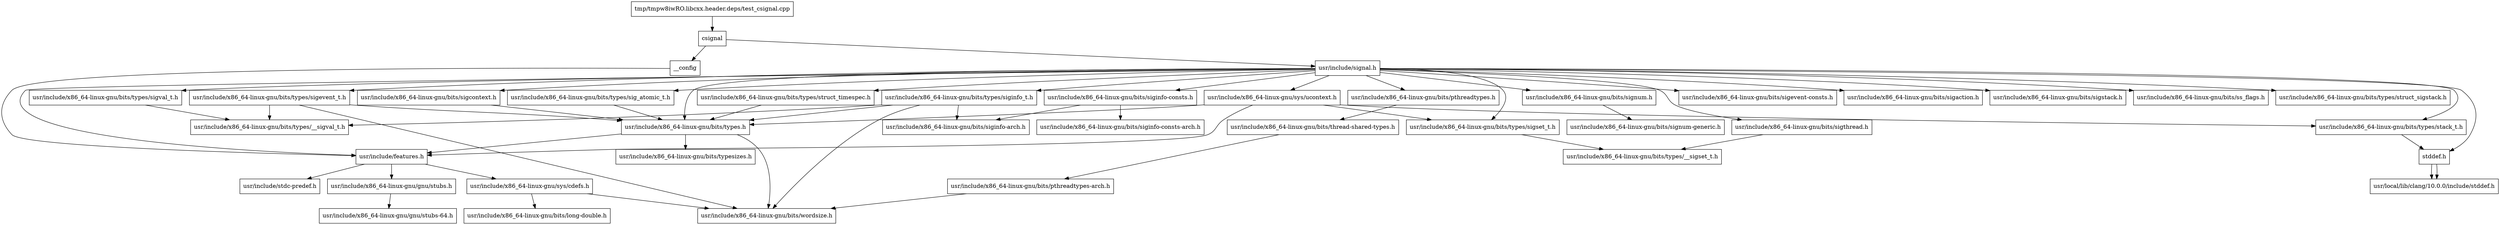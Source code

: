 digraph "dependencies" {
  header_1 [ shape="box", label="csignal"];
  header_0 [ shape="box", label="tmp/tmpw8iwRO.libcxx.header.deps/test_csignal.cpp"];
  header_2 [ shape="box", label="__config"];
  header_3 [ shape="box", label="usr/include/features.h"];
  header_4 [ shape="box", label="usr/include/stdc-predef.h"];
  header_5 [ shape="box", label="usr/include/x86_64-linux-gnu/sys/cdefs.h"];
  header_6 [ shape="box", label="usr/include/x86_64-linux-gnu/bits/wordsize.h"];
  header_7 [ shape="box", label="usr/include/x86_64-linux-gnu/bits/long-double.h"];
  header_8 [ shape="box", label="usr/include/x86_64-linux-gnu/gnu/stubs.h"];
  header_9 [ shape="box", label="usr/include/x86_64-linux-gnu/gnu/stubs-64.h"];
  header_11 [ shape="box", label="usr/include/signal.h"];
  header_12 [ shape="box", label="usr/include/x86_64-linux-gnu/bits/types.h"];
  header_13 [ shape="box", label="usr/include/x86_64-linux-gnu/bits/typesizes.h"];
  header_14 [ shape="box", label="usr/include/x86_64-linux-gnu/bits/signum.h"];
  header_15 [ shape="box", label="usr/include/x86_64-linux-gnu/bits/signum-generic.h"];
  header_16 [ shape="box", label="usr/include/x86_64-linux-gnu/bits/types/sig_atomic_t.h"];
  header_17 [ shape="box", label="usr/include/x86_64-linux-gnu/bits/types/sigset_t.h"];
  header_18 [ shape="box", label="usr/include/x86_64-linux-gnu/bits/types/__sigset_t.h"];
  header_19 [ shape="box", label="usr/include/x86_64-linux-gnu/bits/types/struct_timespec.h"];
  header_20 [ shape="box", label="usr/include/x86_64-linux-gnu/bits/types/siginfo_t.h"];
  header_21 [ shape="box", label="usr/include/x86_64-linux-gnu/bits/types/__sigval_t.h"];
  header_22 [ shape="box", label="usr/include/x86_64-linux-gnu/bits/siginfo-arch.h"];
  header_23 [ shape="box", label="usr/include/x86_64-linux-gnu/bits/siginfo-consts.h"];
  header_24 [ shape="box", label="usr/include/x86_64-linux-gnu/bits/siginfo-consts-arch.h"];
  header_25 [ shape="box", label="usr/include/x86_64-linux-gnu/bits/types/sigval_t.h"];
  header_26 [ shape="box", label="usr/include/x86_64-linux-gnu/bits/types/sigevent_t.h"];
  header_27 [ shape="box", label="usr/include/x86_64-linux-gnu/bits/sigevent-consts.h"];
  header_28 [ shape="box", label="usr/include/x86_64-linux-gnu/bits/sigaction.h"];
  header_29 [ shape="box", label="usr/include/x86_64-linux-gnu/bits/sigcontext.h"];
  header_30 [ shape="box", label="stddef.h"];
  header_31 [ shape="box", label="usr/local/lib/clang/10.0.0/include/stddef.h"];
  header_32 [ shape="box", label="usr/include/x86_64-linux-gnu/bits/types/stack_t.h"];
  header_33 [ shape="box", label="usr/include/x86_64-linux-gnu/sys/ucontext.h"];
  header_34 [ shape="box", label="usr/include/x86_64-linux-gnu/bits/sigstack.h"];
  header_35 [ shape="box", label="usr/include/x86_64-linux-gnu/bits/ss_flags.h"];
  header_36 [ shape="box", label="usr/include/x86_64-linux-gnu/bits/types/struct_sigstack.h"];
  header_37 [ shape="box", label="usr/include/x86_64-linux-gnu/bits/pthreadtypes.h"];
  header_38 [ shape="box", label="usr/include/x86_64-linux-gnu/bits/thread-shared-types.h"];
  header_39 [ shape="box", label="usr/include/x86_64-linux-gnu/bits/pthreadtypes-arch.h"];
  header_40 [ shape="box", label="usr/include/x86_64-linux-gnu/bits/sigthread.h"];
  header_3 -> header_4;
  header_3 -> header_5;
  header_3 -> header_8;
  header_5 -> header_6;
  header_5 -> header_7;
  header_37 -> header_38;
  header_23 -> header_22;
  header_23 -> header_24;
  header_11 -> header_3;
  header_11 -> header_12;
  header_11 -> header_14;
  header_11 -> header_16;
  header_11 -> header_17;
  header_11 -> header_19;
  header_11 -> header_20;
  header_11 -> header_23;
  header_11 -> header_25;
  header_11 -> header_26;
  header_11 -> header_27;
  header_11 -> header_28;
  header_11 -> header_29;
  header_11 -> header_30;
  header_11 -> header_32;
  header_11 -> header_33;
  header_11 -> header_34;
  header_11 -> header_35;
  header_11 -> header_36;
  header_11 -> header_37;
  header_11 -> header_40;
  header_17 -> header_18;
  header_1 -> header_2;
  header_1 -> header_11;
  header_19 -> header_12;
  header_30 -> header_31;
  header_30 -> header_31;
  header_33 -> header_3;
  header_33 -> header_12;
  header_33 -> header_17;
  header_33 -> header_32;
  header_29 -> header_12;
  header_40 -> header_18;
  header_32 -> header_30;
  header_8 -> header_9;
  header_14 -> header_15;
  header_38 -> header_39;
  header_2 -> header_3;
  header_25 -> header_21;
  header_0 -> header_1;
  header_20 -> header_6;
  header_20 -> header_12;
  header_20 -> header_21;
  header_20 -> header_22;
  header_39 -> header_6;
  header_12 -> header_3;
  header_12 -> header_6;
  header_12 -> header_13;
  header_16 -> header_12;
  header_26 -> header_6;
  header_26 -> header_12;
  header_26 -> header_21;
}
